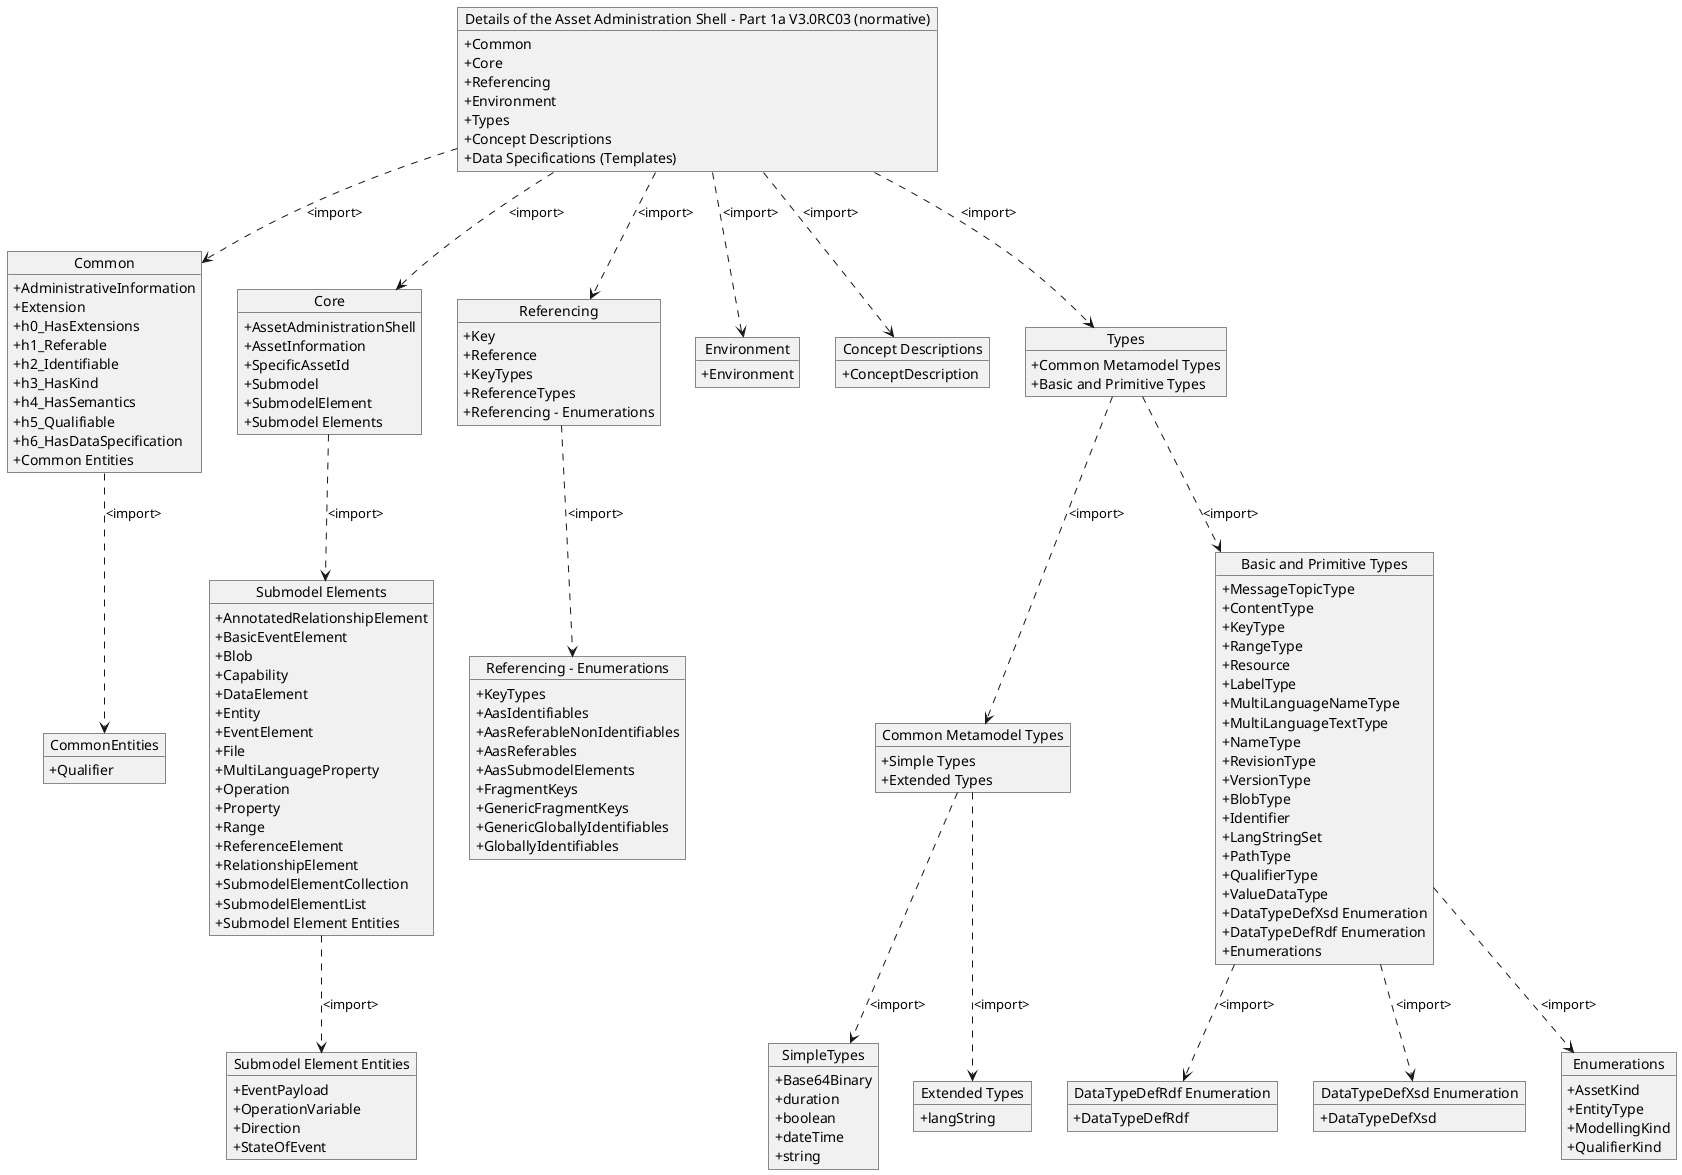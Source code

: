 @startuml
skinparam classAttributeIconSize 0

object "Details of the Asset Administration Shell - Part 1a V3.0RC03 (normative)" as Part1 {
  + Common
  + Core
  + Referencing
  + Environment
  + Types
  + Concept Descriptions
  + Data Specifications (Templates)
}

object Common {
  + AdministrativeInformation
  + Extension
  + h0_HasExtensions
  + h1_Referable
  + h2_Identifiable
  + h3_HasKind
  + h4_HasSemantics
  + h5_Qualifiable
  + h6_HasDataSpecification
  + Common Entities
}
object CommonEntities {
  + Qualifier
}

object Core {
  + AssetAdministrationShell
  + AssetInformation
  + SpecificAssetId
  + Submodel
  + SubmodelElement
  + Submodel Elements
}
object Referencing {
  + Key
  + Reference
  + KeyTypes
  + ReferenceTypes
  + Referencing - Enumerations
}
object Environment {
  + Environment
}
object "Concept Descriptions" as ConceptDescriptions {
  + ConceptDescription
}
object Types {
  + Common Metamodel Types
  + Basic and Primitive Types
}


object "Common Metamodel Types" as CommonMetamodelTypes {
  + Simple Types
  + Extended Types
}

object "SimpleTypes" as SimpleTypes {
  + Base64Binary
  + duration
  + boolean
  + dateTime
  + string
}

object "Extended Types" as ExtendedTypes {
  + langString
}

object "Basic and Primitive Types" as BasicAndPrimitiveTypes {
  + MessageTopicType
  + ContentType
  + KeyType
  + RangeType
  + Resource
  + LabelType
  + MultiLanguageNameType
  + MultiLanguageTextType
  + NameType
  + RevisionType
  + VersionType
  + BlobType
  + Identifier
  + LangStringSet
  + PathType
  + QualifierType
  + ValueDataType
  + DataTypeDefXsd Enumeration
  + DataTypeDefRdf Enumeration
  + Enumerations
}

object "DataTypeDefRdf Enumeration" as DataTypeDefRdfEnumeration {
  + DataTypeDefRdf
}

object "DataTypeDefXsd Enumeration" as DataTypeDefXsdEnumeration {
  + DataTypeDefXsd
}

object Enumerations {
  + AssetKind
  + EntityType
  + ModellingKind
  + QualifierKind
}

object "Submodel Elements" as SubmodelElements {
  + AnnotatedRelationshipElement
  + BasicEventElement
  + Blob
  + Capability
  + DataElement
  + Entity
  + EventElement
  + File
  + MultiLanguageProperty
  + Operation
  + Property
  + Range
  + ReferenceElement
  + RelationshipElement
  + SubmodelElementCollection
  + SubmodelElementList
  + Submodel Element Entities
}

object "Submodel Element Entities" as SubmodelElementEntities {
  + EventPayload
  + OperationVariable
  + Direction
  + StateOfEvent
}

object "Referencing - Enumerations" as ReferencingEnumerations {
  + KeyTypes
  + AasIdentifiables
  + AasReferableNonIdentifiables
  + AasReferables
  + AasSubmodelElements
  + FragmentKeys
  + GenericFragmentKeys
  + GenericGloballyIdentifiables
  + GloballyIdentifiables
}

' Relationships
Part1 ..> Common : <import>
Common ..> CommonEntities : <import>

Part1 ..> Core : <import>
Core ..> SubmodelElements : <import>
SubmodelElements ..> SubmodelElementEntities : <import>

Part1 ..> Referencing : <import>
Referencing ..> ReferencingEnumerations : <import>

Part1 ..> Environment : <import>

Part1 ..> Types : <import>
Types ..> CommonMetamodelTypes : <import>
CommonMetamodelTypes ..> SimpleTypes: <import>
CommonMetamodelTypes ..> ExtendedTypes: <import>
Types ..> BasicAndPrimitiveTypes : <import>
BasicAndPrimitiveTypes ..> DataTypeDefRdfEnumeration : <import>
BasicAndPrimitiveTypes ..> DataTypeDefXsdEnumeration : <import>
BasicAndPrimitiveTypes ..> Enumerations : <import>

Part1 ..> ConceptDescriptions : <import>

@enduml
